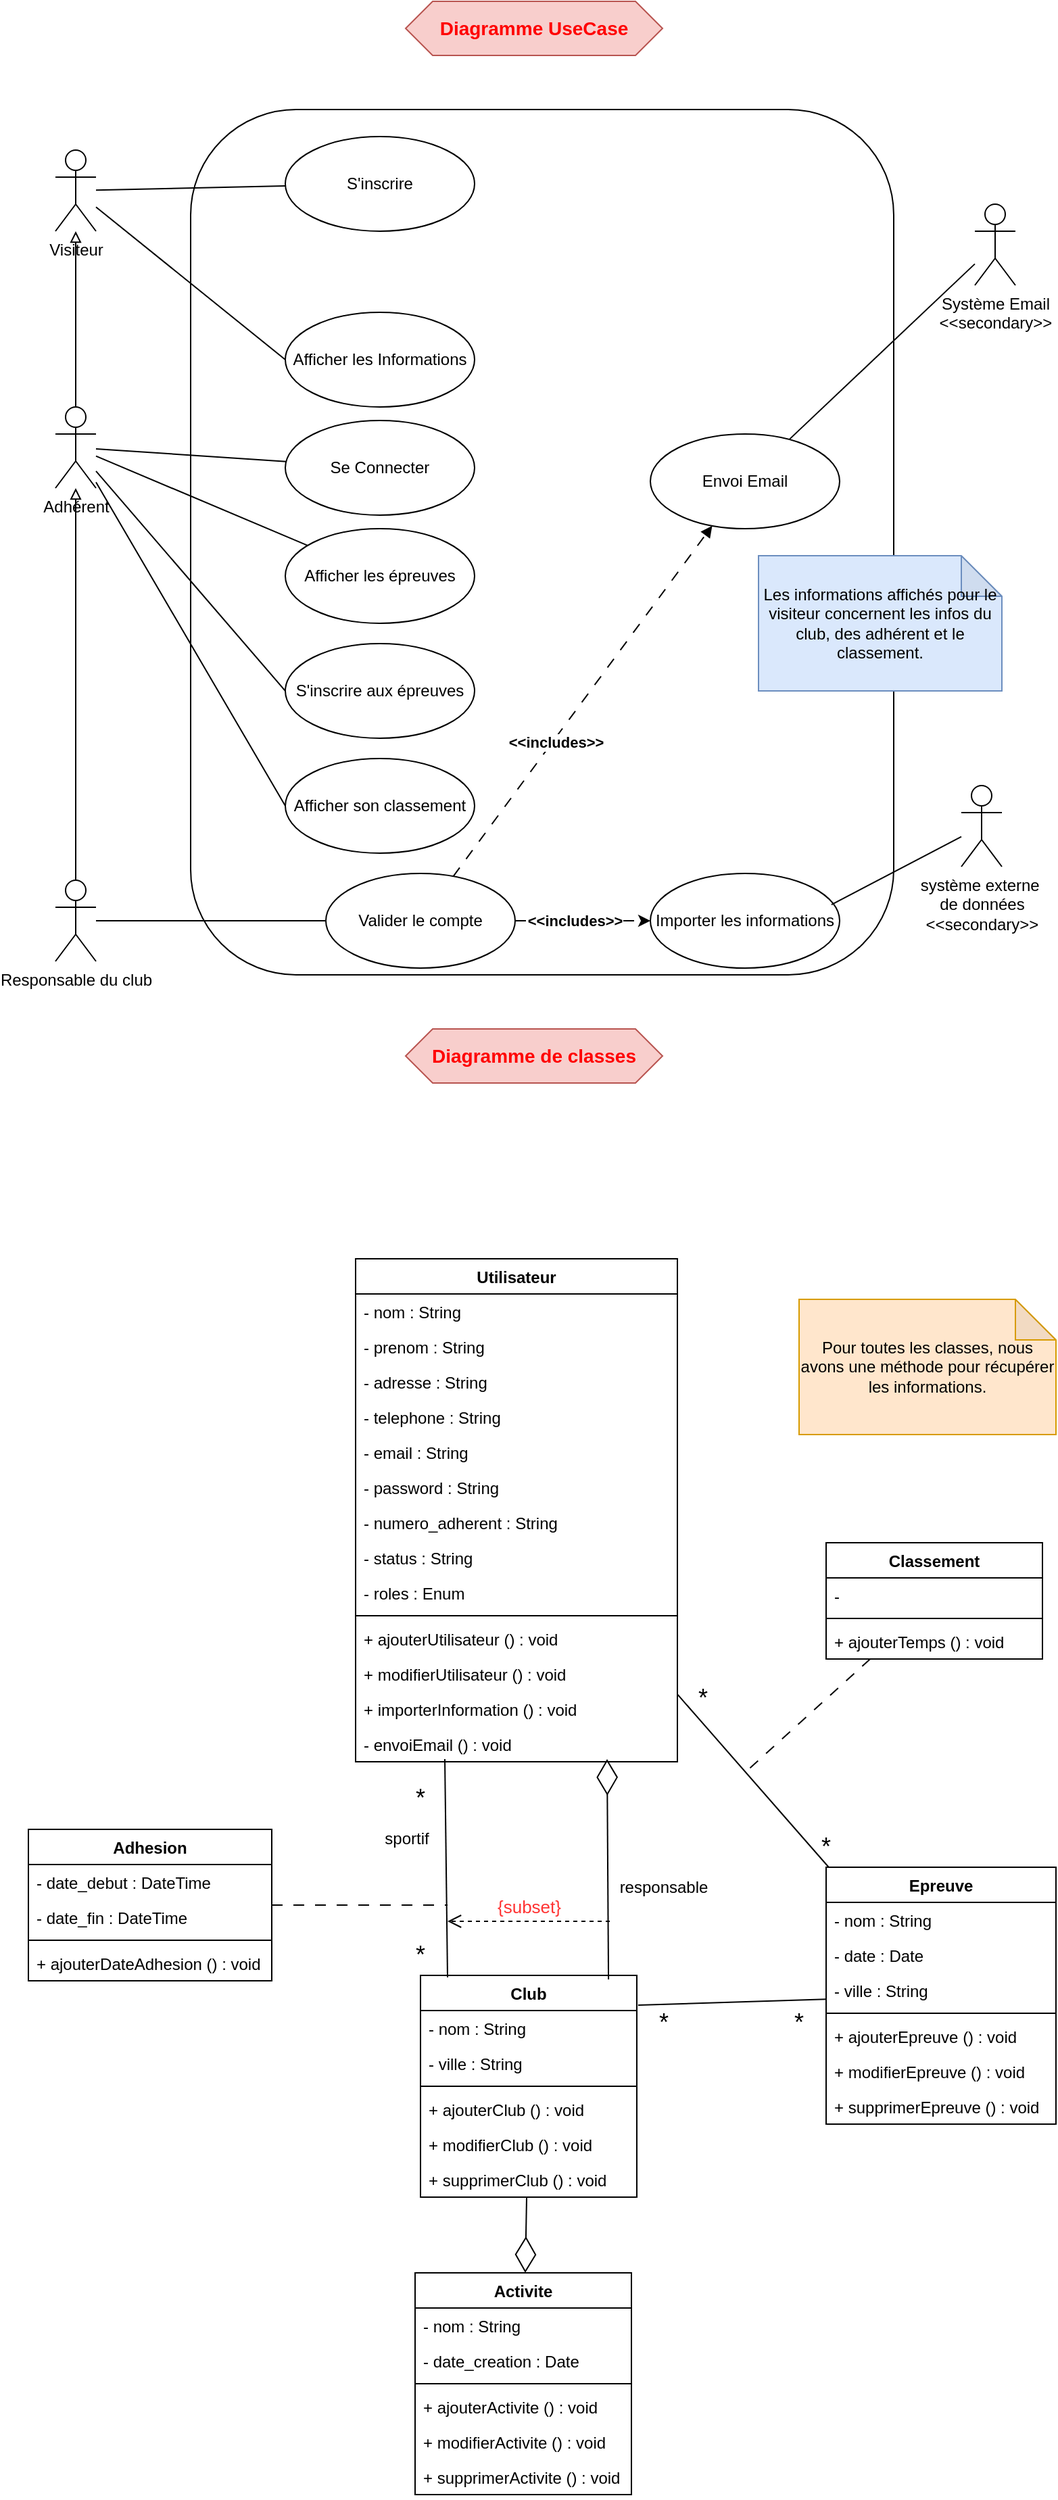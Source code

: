 <mxfile version="27.0.6">
  <diagram name="Page-1" id="lgjtmHra_G9_UdKhoM6j">
    <mxGraphModel dx="898" dy="750" grid="1" gridSize="10" guides="1" tooltips="1" connect="1" arrows="1" fold="1" page="1" pageScale="1" pageWidth="827" pageHeight="1169" math="0" shadow="0">
      <root>
        <mxCell id="0" />
        <mxCell id="1" parent="0" />
        <mxCell id="l16jiaLs2Fedwq6WprEs-1" value="&lt;font style=&quot;color: light-dark(rgb(255, 0, 0), rgb(237, 237, 237)); font-size: 14px;&quot;&gt;&lt;b style=&quot;&quot;&gt;Diagramme UseCase&lt;/b&gt;&lt;/font&gt;" style="shape=hexagon;perimeter=hexagonPerimeter2;whiteSpace=wrap;html=1;fixedSize=1;fillColor=#f8cecc;strokeColor=#b85450;" parent="1" vertex="1">
          <mxGeometry x="319" y="40" width="190" height="40" as="geometry" />
        </mxCell>
        <mxCell id="l16jiaLs2Fedwq6WprEs-2" value="" style="rounded=1;whiteSpace=wrap;html=1;" parent="1" vertex="1">
          <mxGeometry x="160" y="120" width="520" height="640" as="geometry" />
        </mxCell>
        <mxCell id="l16jiaLs2Fedwq6WprEs-3" value="&lt;font style=&quot;color: light-dark(rgb(255, 0, 0), rgb(237, 237, 237)); font-size: 14px;&quot;&gt;&lt;b style=&quot;&quot;&gt;Diagramme de classes&lt;/b&gt;&lt;/font&gt;" style="shape=hexagon;perimeter=hexagonPerimeter2;whiteSpace=wrap;html=1;fixedSize=1;fillColor=#f8cecc;strokeColor=#b85450;" parent="1" vertex="1">
          <mxGeometry x="319" y="800" width="190" height="40" as="geometry" />
        </mxCell>
        <mxCell id="l16jiaLs2Fedwq6WprEs-11" style="rounded=0;orthogonalLoop=1;jettySize=auto;html=1;endArrow=none;startFill=0;" parent="1" source="l16jiaLs2Fedwq6WprEs-4" target="l16jiaLs2Fedwq6WprEs-10" edge="1">
          <mxGeometry relative="1" as="geometry" />
        </mxCell>
        <mxCell id="GCaa3MGDiSqKgNDiBNko-12" style="rounded=0;orthogonalLoop=1;jettySize=auto;html=1;endArrow=none;startFill=0;entryX=0;entryY=0.5;entryDx=0;entryDy=0;" parent="1" source="l16jiaLs2Fedwq6WprEs-4" target="GCaa3MGDiSqKgNDiBNko-10" edge="1">
          <mxGeometry relative="1" as="geometry" />
        </mxCell>
        <mxCell id="l16jiaLs2Fedwq6WprEs-4" value="Visiteur" style="shape=umlActor;verticalLabelPosition=bottom;verticalAlign=top;html=1;outlineConnect=0;" parent="1" vertex="1">
          <mxGeometry x="60" y="150" width="30" height="60" as="geometry" />
        </mxCell>
        <mxCell id="l16jiaLs2Fedwq6WprEs-7" style="edgeStyle=orthogonalEdgeStyle;rounded=0;orthogonalLoop=1;jettySize=auto;html=1;endArrow=block;endFill=0;" parent="1" source="l16jiaLs2Fedwq6WprEs-5" target="l16jiaLs2Fedwq6WprEs-4" edge="1">
          <mxGeometry relative="1" as="geometry" />
        </mxCell>
        <mxCell id="GCaa3MGDiSqKgNDiBNko-4" style="rounded=0;orthogonalLoop=1;jettySize=auto;html=1;endArrow=none;startFill=0;" parent="1" source="l16jiaLs2Fedwq6WprEs-5" target="GCaa3MGDiSqKgNDiBNko-3" edge="1">
          <mxGeometry relative="1" as="geometry" />
        </mxCell>
        <mxCell id="GCaa3MGDiSqKgNDiBNko-7" style="rounded=0;orthogonalLoop=1;jettySize=auto;html=1;endArrow=none;startFill=0;" parent="1" source="l16jiaLs2Fedwq6WprEs-5" target="GCaa3MGDiSqKgNDiBNko-6" edge="1">
          <mxGeometry relative="1" as="geometry" />
        </mxCell>
        <mxCell id="GCaa3MGDiSqKgNDiBNko-8" style="rounded=0;orthogonalLoop=1;jettySize=auto;html=1;entryX=0;entryY=0.5;entryDx=0;entryDy=0;endArrow=none;startFill=0;" parent="1" source="l16jiaLs2Fedwq6WprEs-5" target="GCaa3MGDiSqKgNDiBNko-1" edge="1">
          <mxGeometry relative="1" as="geometry" />
        </mxCell>
        <mxCell id="GCaa3MGDiSqKgNDiBNko-9" style="rounded=0;orthogonalLoop=1;jettySize=auto;html=1;endArrow=none;startFill=0;entryX=0;entryY=0.5;entryDx=0;entryDy=0;" parent="1" source="l16jiaLs2Fedwq6WprEs-5" target="GCaa3MGDiSqKgNDiBNko-5" edge="1">
          <mxGeometry relative="1" as="geometry" />
        </mxCell>
        <mxCell id="l16jiaLs2Fedwq6WprEs-5" value="Adhérent" style="shape=umlActor;verticalLabelPosition=bottom;verticalAlign=top;html=1;outlineConnect=0;" parent="1" vertex="1">
          <mxGeometry x="60" y="340" width="30" height="60" as="geometry" />
        </mxCell>
        <mxCell id="l16jiaLs2Fedwq6WprEs-8" style="edgeStyle=orthogonalEdgeStyle;rounded=0;orthogonalLoop=1;jettySize=auto;html=1;endArrow=block;endFill=0;" parent="1" source="l16jiaLs2Fedwq6WprEs-6" target="l16jiaLs2Fedwq6WprEs-5" edge="1">
          <mxGeometry relative="1" as="geometry" />
        </mxCell>
        <mxCell id="l16jiaLs2Fedwq6WprEs-15" style="rounded=0;orthogonalLoop=1;jettySize=auto;html=1;endArrow=none;endFill=1;startFill=0;" parent="1" source="l16jiaLs2Fedwq6WprEs-6" target="l16jiaLs2Fedwq6WprEs-12" edge="1">
          <mxGeometry relative="1" as="geometry" />
        </mxCell>
        <mxCell id="l16jiaLs2Fedwq6WprEs-6" value="Responsable du club" style="shape=umlActor;verticalLabelPosition=bottom;verticalAlign=top;html=1;outlineConnect=0;" parent="1" vertex="1">
          <mxGeometry x="60" y="690" width="30" height="60" as="geometry" />
        </mxCell>
        <mxCell id="l16jiaLs2Fedwq6WprEs-19" style="rounded=0;orthogonalLoop=1;jettySize=auto;html=1;endArrow=none;startFill=0;" parent="1" source="l16jiaLs2Fedwq6WprEs-9" target="l16jiaLs2Fedwq6WprEs-16" edge="1">
          <mxGeometry relative="1" as="geometry" />
        </mxCell>
        <mxCell id="l16jiaLs2Fedwq6WprEs-9" value="Système Email&lt;div&gt;&amp;lt;&amp;lt;secondary&amp;gt;&amp;gt;&lt;/div&gt;" style="shape=umlActor;verticalLabelPosition=bottom;verticalAlign=top;html=1;outlineConnect=0;" parent="1" vertex="1">
          <mxGeometry x="740" y="190" width="30" height="60" as="geometry" />
        </mxCell>
        <mxCell id="l16jiaLs2Fedwq6WprEs-10" value="S&#39;inscrire" style="ellipse;whiteSpace=wrap;html=1;" parent="1" vertex="1">
          <mxGeometry x="230" y="140" width="140" height="70" as="geometry" />
        </mxCell>
        <mxCell id="l16jiaLs2Fedwq6WprEs-17" style="rounded=0;orthogonalLoop=1;jettySize=auto;html=1;endArrow=block;endFill=1;dashed=1;dashPattern=8 8;" parent="1" source="l16jiaLs2Fedwq6WprEs-12" target="l16jiaLs2Fedwq6WprEs-16" edge="1">
          <mxGeometry relative="1" as="geometry" />
        </mxCell>
        <mxCell id="l16jiaLs2Fedwq6WprEs-18" value="&lt;b&gt;&amp;lt;&amp;lt;includes&amp;gt;&amp;gt;&lt;/b&gt;" style="edgeLabel;html=1;align=center;verticalAlign=middle;resizable=0;points=[];" parent="l16jiaLs2Fedwq6WprEs-17" vertex="1" connectable="0">
          <mxGeometry x="-0.224" y="-2" relative="1" as="geometry">
            <mxPoint as="offset" />
          </mxGeometry>
        </mxCell>
        <mxCell id="GCaa3MGDiSqKgNDiBNko-16" style="edgeStyle=orthogonalEdgeStyle;rounded=0;orthogonalLoop=1;jettySize=auto;html=1;endArrow=classic;endFill=1;dashed=1;dashPattern=8 8;" parent="1" source="l16jiaLs2Fedwq6WprEs-12" target="GCaa3MGDiSqKgNDiBNko-15" edge="1">
          <mxGeometry relative="1" as="geometry" />
        </mxCell>
        <mxCell id="GCaa3MGDiSqKgNDiBNko-17" value="&lt;b&gt;&amp;lt;&amp;lt;includes&amp;gt;&amp;gt;&lt;/b&gt;" style="edgeLabel;html=1;align=center;verticalAlign=middle;resizable=0;points=[];" parent="GCaa3MGDiSqKgNDiBNko-16" vertex="1" connectable="0">
          <mxGeometry x="-0.12" relative="1" as="geometry">
            <mxPoint as="offset" />
          </mxGeometry>
        </mxCell>
        <mxCell id="l16jiaLs2Fedwq6WprEs-12" value="Valider le compte" style="ellipse;whiteSpace=wrap;html=1;" parent="1" vertex="1">
          <mxGeometry x="260" y="685" width="140" height="70" as="geometry" />
        </mxCell>
        <mxCell id="l16jiaLs2Fedwq6WprEs-16" value="Envoi Email" style="ellipse;whiteSpace=wrap;html=1;" parent="1" vertex="1">
          <mxGeometry x="500" y="360" width="140" height="70" as="geometry" />
        </mxCell>
        <mxCell id="GCaa3MGDiSqKgNDiBNko-1" value="Afficher son classement" style="ellipse;whiteSpace=wrap;html=1;" parent="1" vertex="1">
          <mxGeometry x="230" y="600" width="140" height="70" as="geometry" />
        </mxCell>
        <mxCell id="GCaa3MGDiSqKgNDiBNko-3" value="Se Connecter" style="ellipse;whiteSpace=wrap;html=1;" parent="1" vertex="1">
          <mxGeometry x="230" y="350" width="140" height="70" as="geometry" />
        </mxCell>
        <mxCell id="GCaa3MGDiSqKgNDiBNko-5" value="S&#39;inscrire aux épreuves" style="ellipse;whiteSpace=wrap;html=1;" parent="1" vertex="1">
          <mxGeometry x="230" y="515" width="140" height="70" as="geometry" />
        </mxCell>
        <mxCell id="GCaa3MGDiSqKgNDiBNko-6" value="Afficher les épreuves" style="ellipse;whiteSpace=wrap;html=1;" parent="1" vertex="1">
          <mxGeometry x="230" y="430" width="140" height="70" as="geometry" />
        </mxCell>
        <mxCell id="GCaa3MGDiSqKgNDiBNko-10" value="Afficher les Informations" style="ellipse;whiteSpace=wrap;html=1;" parent="1" vertex="1">
          <mxGeometry x="230" y="270" width="140" height="70" as="geometry" />
        </mxCell>
        <mxCell id="GCaa3MGDiSqKgNDiBNko-13" value="Les informations affichés pour le visiteur concernent les infos du club, des adhérent et le classement." style="shape=note;whiteSpace=wrap;html=1;backgroundOutline=1;darkOpacity=0.05;fillColor=#dae8fc;strokeColor=#6c8ebf;" parent="1" vertex="1">
          <mxGeometry x="580" y="450" width="180" height="100" as="geometry" />
        </mxCell>
        <mxCell id="GCaa3MGDiSqKgNDiBNko-15" value="Importer les informations" style="ellipse;whiteSpace=wrap;html=1;" parent="1" vertex="1">
          <mxGeometry x="500" y="685" width="140" height="70" as="geometry" />
        </mxCell>
        <mxCell id="ndPLPD90JA1rtv7AMpqJ-50" style="rounded=0;orthogonalLoop=1;jettySize=auto;html=1;endArrow=none;startFill=0;" edge="1" parent="1" source="ndPLPD90JA1rtv7AMpqJ-1" target="ndPLPD90JA1rtv7AMpqJ-38">
          <mxGeometry relative="1" as="geometry" />
        </mxCell>
        <mxCell id="ndPLPD90JA1rtv7AMpqJ-1" value="Utilisateur" style="swimlane;fontStyle=1;align=center;verticalAlign=top;childLayout=stackLayout;horizontal=1;startSize=26;horizontalStack=0;resizeParent=1;resizeParentMax=0;resizeLast=0;collapsible=1;marginBottom=0;whiteSpace=wrap;html=1;" vertex="1" parent="1">
          <mxGeometry x="282" y="970" width="238" height="372" as="geometry" />
        </mxCell>
        <mxCell id="ndPLPD90JA1rtv7AMpqJ-2" value="- nom : String" style="text;strokeColor=none;fillColor=none;align=left;verticalAlign=top;spacingLeft=4;spacingRight=4;overflow=hidden;rotatable=0;points=[[0,0.5],[1,0.5]];portConstraint=eastwest;whiteSpace=wrap;html=1;" vertex="1" parent="ndPLPD90JA1rtv7AMpqJ-1">
          <mxGeometry y="26" width="238" height="26" as="geometry" />
        </mxCell>
        <mxCell id="ndPLPD90JA1rtv7AMpqJ-8" value="- prenom : String" style="text;strokeColor=none;fillColor=none;align=left;verticalAlign=top;spacingLeft=4;spacingRight=4;overflow=hidden;rotatable=0;points=[[0,0.5],[1,0.5]];portConstraint=eastwest;whiteSpace=wrap;html=1;" vertex="1" parent="ndPLPD90JA1rtv7AMpqJ-1">
          <mxGeometry y="52" width="238" height="26" as="geometry" />
        </mxCell>
        <mxCell id="ndPLPD90JA1rtv7AMpqJ-11" value="- adresse : String" style="text;strokeColor=none;fillColor=none;align=left;verticalAlign=top;spacingLeft=4;spacingRight=4;overflow=hidden;rotatable=0;points=[[0,0.5],[1,0.5]];portConstraint=eastwest;whiteSpace=wrap;html=1;" vertex="1" parent="ndPLPD90JA1rtv7AMpqJ-1">
          <mxGeometry y="78" width="238" height="26" as="geometry" />
        </mxCell>
        <mxCell id="ndPLPD90JA1rtv7AMpqJ-12" value="- telephone : String" style="text;strokeColor=none;fillColor=none;align=left;verticalAlign=top;spacingLeft=4;spacingRight=4;overflow=hidden;rotatable=0;points=[[0,0.5],[1,0.5]];portConstraint=eastwest;whiteSpace=wrap;html=1;" vertex="1" parent="ndPLPD90JA1rtv7AMpqJ-1">
          <mxGeometry y="104" width="238" height="26" as="geometry" />
        </mxCell>
        <mxCell id="ndPLPD90JA1rtv7AMpqJ-7" value="- email : String" style="text;strokeColor=none;fillColor=none;align=left;verticalAlign=top;spacingLeft=4;spacingRight=4;overflow=hidden;rotatable=0;points=[[0,0.5],[1,0.5]];portConstraint=eastwest;whiteSpace=wrap;html=1;" vertex="1" parent="ndPLPD90JA1rtv7AMpqJ-1">
          <mxGeometry y="130" width="238" height="26" as="geometry" />
        </mxCell>
        <mxCell id="ndPLPD90JA1rtv7AMpqJ-6" value="- password : String" style="text;strokeColor=none;fillColor=none;align=left;verticalAlign=top;spacingLeft=4;spacingRight=4;overflow=hidden;rotatable=0;points=[[0,0.5],[1,0.5]];portConstraint=eastwest;whiteSpace=wrap;html=1;" vertex="1" parent="ndPLPD90JA1rtv7AMpqJ-1">
          <mxGeometry y="156" width="238" height="26" as="geometry" />
        </mxCell>
        <mxCell id="ndPLPD90JA1rtv7AMpqJ-5" value="- numero_adherent : String" style="text;strokeColor=none;fillColor=none;align=left;verticalAlign=top;spacingLeft=4;spacingRight=4;overflow=hidden;rotatable=0;points=[[0,0.5],[1,0.5]];portConstraint=eastwest;whiteSpace=wrap;html=1;" vertex="1" parent="ndPLPD90JA1rtv7AMpqJ-1">
          <mxGeometry y="182" width="238" height="26" as="geometry" />
        </mxCell>
        <mxCell id="ndPLPD90JA1rtv7AMpqJ-9" value="- status : String" style="text;strokeColor=none;fillColor=none;align=left;verticalAlign=top;spacingLeft=4;spacingRight=4;overflow=hidden;rotatable=0;points=[[0,0.5],[1,0.5]];portConstraint=eastwest;whiteSpace=wrap;html=1;" vertex="1" parent="ndPLPD90JA1rtv7AMpqJ-1">
          <mxGeometry y="208" width="238" height="26" as="geometry" />
        </mxCell>
        <mxCell id="ndPLPD90JA1rtv7AMpqJ-10" value="- roles : Enum" style="text;strokeColor=none;fillColor=none;align=left;verticalAlign=top;spacingLeft=4;spacingRight=4;overflow=hidden;rotatable=0;points=[[0,0.5],[1,0.5]];portConstraint=eastwest;whiteSpace=wrap;html=1;" vertex="1" parent="ndPLPD90JA1rtv7AMpqJ-1">
          <mxGeometry y="234" width="238" height="26" as="geometry" />
        </mxCell>
        <mxCell id="ndPLPD90JA1rtv7AMpqJ-3" value="" style="line;strokeWidth=1;fillColor=none;align=left;verticalAlign=middle;spacingTop=-1;spacingLeft=3;spacingRight=3;rotatable=0;labelPosition=right;points=[];portConstraint=eastwest;strokeColor=inherit;" vertex="1" parent="ndPLPD90JA1rtv7AMpqJ-1">
          <mxGeometry y="260" width="238" height="8" as="geometry" />
        </mxCell>
        <mxCell id="ndPLPD90JA1rtv7AMpqJ-59" value="+ ajouterUtilisateur () : void" style="text;strokeColor=none;fillColor=none;align=left;verticalAlign=top;spacingLeft=4;spacingRight=4;overflow=hidden;rotatable=0;points=[[0,0.5],[1,0.5]];portConstraint=eastwest;whiteSpace=wrap;html=1;" vertex="1" parent="ndPLPD90JA1rtv7AMpqJ-1">
          <mxGeometry y="268" width="238" height="26" as="geometry" />
        </mxCell>
        <mxCell id="ndPLPD90JA1rtv7AMpqJ-60" value="+ modifierUtilisateur () : void" style="text;strokeColor=none;fillColor=none;align=left;verticalAlign=top;spacingLeft=4;spacingRight=4;overflow=hidden;rotatable=0;points=[[0,0.5],[1,0.5]];portConstraint=eastwest;whiteSpace=wrap;html=1;" vertex="1" parent="ndPLPD90JA1rtv7AMpqJ-1">
          <mxGeometry y="294" width="238" height="26" as="geometry" />
        </mxCell>
        <mxCell id="ndPLPD90JA1rtv7AMpqJ-4" value="+ importerInformation () : void" style="text;strokeColor=none;fillColor=none;align=left;verticalAlign=top;spacingLeft=4;spacingRight=4;overflow=hidden;rotatable=0;points=[[0,0.5],[1,0.5]];portConstraint=eastwest;whiteSpace=wrap;html=1;" vertex="1" parent="ndPLPD90JA1rtv7AMpqJ-1">
          <mxGeometry y="320" width="238" height="26" as="geometry" />
        </mxCell>
        <mxCell id="ndPLPD90JA1rtv7AMpqJ-65" value="- envoiEmail () : void" style="text;strokeColor=none;fillColor=none;align=left;verticalAlign=top;spacingLeft=4;spacingRight=4;overflow=hidden;rotatable=0;points=[[0,0.5],[1,0.5]];portConstraint=eastwest;whiteSpace=wrap;html=1;" vertex="1" parent="ndPLPD90JA1rtv7AMpqJ-1">
          <mxGeometry y="346" width="238" height="26" as="geometry" />
        </mxCell>
        <mxCell id="ndPLPD90JA1rtv7AMpqJ-13" value="Club" style="swimlane;fontStyle=1;align=center;verticalAlign=top;childLayout=stackLayout;horizontal=1;startSize=26;horizontalStack=0;resizeParent=1;resizeParentMax=0;resizeLast=0;collapsible=1;marginBottom=0;whiteSpace=wrap;html=1;" vertex="1" parent="1">
          <mxGeometry x="330" y="1500" width="160" height="164" as="geometry" />
        </mxCell>
        <mxCell id="ndPLPD90JA1rtv7AMpqJ-14" value="- nom : String" style="text;strokeColor=none;fillColor=none;align=left;verticalAlign=top;spacingLeft=4;spacingRight=4;overflow=hidden;rotatable=0;points=[[0,0.5],[1,0.5]];portConstraint=eastwest;whiteSpace=wrap;html=1;" vertex="1" parent="ndPLPD90JA1rtv7AMpqJ-13">
          <mxGeometry y="26" width="160" height="26" as="geometry" />
        </mxCell>
        <mxCell id="ndPLPD90JA1rtv7AMpqJ-17" value="- ville : String" style="text;strokeColor=none;fillColor=none;align=left;verticalAlign=top;spacingLeft=4;spacingRight=4;overflow=hidden;rotatable=0;points=[[0,0.5],[1,0.5]];portConstraint=eastwest;whiteSpace=wrap;html=1;" vertex="1" parent="ndPLPD90JA1rtv7AMpqJ-13">
          <mxGeometry y="52" width="160" height="26" as="geometry" />
        </mxCell>
        <mxCell id="ndPLPD90JA1rtv7AMpqJ-15" value="" style="line;strokeWidth=1;fillColor=none;align=left;verticalAlign=middle;spacingTop=-1;spacingLeft=3;spacingRight=3;rotatable=0;labelPosition=right;points=[];portConstraint=eastwest;strokeColor=inherit;" vertex="1" parent="ndPLPD90JA1rtv7AMpqJ-13">
          <mxGeometry y="78" width="160" height="8" as="geometry" />
        </mxCell>
        <mxCell id="ndPLPD90JA1rtv7AMpqJ-16" value="+ ajouterClub () : void" style="text;strokeColor=none;fillColor=none;align=left;verticalAlign=top;spacingLeft=4;spacingRight=4;overflow=hidden;rotatable=0;points=[[0,0.5],[1,0.5]];portConstraint=eastwest;whiteSpace=wrap;html=1;" vertex="1" parent="ndPLPD90JA1rtv7AMpqJ-13">
          <mxGeometry y="86" width="160" height="26" as="geometry" />
        </mxCell>
        <mxCell id="ndPLPD90JA1rtv7AMpqJ-62" value="+ modifierClub () : void" style="text;strokeColor=none;fillColor=none;align=left;verticalAlign=top;spacingLeft=4;spacingRight=4;overflow=hidden;rotatable=0;points=[[0,0.5],[1,0.5]];portConstraint=eastwest;whiteSpace=wrap;html=1;" vertex="1" parent="ndPLPD90JA1rtv7AMpqJ-13">
          <mxGeometry y="112" width="160" height="26" as="geometry" />
        </mxCell>
        <mxCell id="ndPLPD90JA1rtv7AMpqJ-61" value="+ supprimerClub () : void" style="text;strokeColor=none;fillColor=none;align=left;verticalAlign=top;spacingLeft=4;spacingRight=4;overflow=hidden;rotatable=0;points=[[0,0.5],[1,0.5]];portConstraint=eastwest;whiteSpace=wrap;html=1;" vertex="1" parent="ndPLPD90JA1rtv7AMpqJ-13">
          <mxGeometry y="138" width="160" height="26" as="geometry" />
        </mxCell>
        <mxCell id="ndPLPD90JA1rtv7AMpqJ-18" value="Activite" style="swimlane;fontStyle=1;align=center;verticalAlign=top;childLayout=stackLayout;horizontal=1;startSize=26;horizontalStack=0;resizeParent=1;resizeParentMax=0;resizeLast=0;collapsible=1;marginBottom=0;whiteSpace=wrap;html=1;" vertex="1" parent="1">
          <mxGeometry x="326" y="1720" width="160" height="164" as="geometry" />
        </mxCell>
        <mxCell id="ndPLPD90JA1rtv7AMpqJ-19" value="- nom : String" style="text;strokeColor=none;fillColor=none;align=left;verticalAlign=top;spacingLeft=4;spacingRight=4;overflow=hidden;rotatable=0;points=[[0,0.5],[1,0.5]];portConstraint=eastwest;whiteSpace=wrap;html=1;" vertex="1" parent="ndPLPD90JA1rtv7AMpqJ-18">
          <mxGeometry y="26" width="160" height="26" as="geometry" />
        </mxCell>
        <mxCell id="ndPLPD90JA1rtv7AMpqJ-22" value="- date_creation : Date" style="text;strokeColor=none;fillColor=none;align=left;verticalAlign=top;spacingLeft=4;spacingRight=4;overflow=hidden;rotatable=0;points=[[0,0.5],[1,0.5]];portConstraint=eastwest;whiteSpace=wrap;html=1;" vertex="1" parent="ndPLPD90JA1rtv7AMpqJ-18">
          <mxGeometry y="52" width="160" height="26" as="geometry" />
        </mxCell>
        <mxCell id="ndPLPD90JA1rtv7AMpqJ-20" value="" style="line;strokeWidth=1;fillColor=none;align=left;verticalAlign=middle;spacingTop=-1;spacingLeft=3;spacingRight=3;rotatable=0;labelPosition=right;points=[];portConstraint=eastwest;strokeColor=inherit;" vertex="1" parent="ndPLPD90JA1rtv7AMpqJ-18">
          <mxGeometry y="78" width="160" height="8" as="geometry" />
        </mxCell>
        <mxCell id="ndPLPD90JA1rtv7AMpqJ-21" value="+ ajouterActivite () : void" style="text;strokeColor=none;fillColor=none;align=left;verticalAlign=top;spacingLeft=4;spacingRight=4;overflow=hidden;rotatable=0;points=[[0,0.5],[1,0.5]];portConstraint=eastwest;whiteSpace=wrap;html=1;" vertex="1" parent="ndPLPD90JA1rtv7AMpqJ-18">
          <mxGeometry y="86" width="160" height="26" as="geometry" />
        </mxCell>
        <mxCell id="ndPLPD90JA1rtv7AMpqJ-63" value="+ modifierActivite () : void" style="text;strokeColor=none;fillColor=none;align=left;verticalAlign=top;spacingLeft=4;spacingRight=4;overflow=hidden;rotatable=0;points=[[0,0.5],[1,0.5]];portConstraint=eastwest;whiteSpace=wrap;html=1;" vertex="1" parent="ndPLPD90JA1rtv7AMpqJ-18">
          <mxGeometry y="112" width="160" height="26" as="geometry" />
        </mxCell>
        <mxCell id="ndPLPD90JA1rtv7AMpqJ-64" value="+ supprimerActivite () : void" style="text;strokeColor=none;fillColor=none;align=left;verticalAlign=top;spacingLeft=4;spacingRight=4;overflow=hidden;rotatable=0;points=[[0,0.5],[1,0.5]];portConstraint=eastwest;whiteSpace=wrap;html=1;" vertex="1" parent="ndPLPD90JA1rtv7AMpqJ-18">
          <mxGeometry y="138" width="160" height="26" as="geometry" />
        </mxCell>
        <mxCell id="ndPLPD90JA1rtv7AMpqJ-23" value="" style="endArrow=diamondThin;endFill=0;endSize=24;html=1;rounded=0;" edge="1" parent="1" source="ndPLPD90JA1rtv7AMpqJ-13" target="ndPLPD90JA1rtv7AMpqJ-18">
          <mxGeometry width="160" relative="1" as="geometry">
            <mxPoint x="320" y="1430" as="sourcePoint" />
            <mxPoint x="480" y="1430" as="targetPoint" />
          </mxGeometry>
        </mxCell>
        <mxCell id="ndPLPD90JA1rtv7AMpqJ-25" style="rounded=0;orthogonalLoop=1;jettySize=auto;html=1;entryX=0.125;entryY=0.009;entryDx=0;entryDy=0;entryPerimeter=0;endArrow=none;startFill=0;" edge="1" parent="1" target="ndPLPD90JA1rtv7AMpqJ-13">
          <mxGeometry relative="1" as="geometry">
            <mxPoint x="348" y="1340" as="sourcePoint" />
          </mxGeometry>
        </mxCell>
        <mxCell id="ndPLPD90JA1rtv7AMpqJ-26" value="responsable" style="text;html=1;align=center;verticalAlign=middle;whiteSpace=wrap;rounded=0;" vertex="1" parent="1">
          <mxGeometry x="480" y="1420" width="60" height="30" as="geometry" />
        </mxCell>
        <mxCell id="ndPLPD90JA1rtv7AMpqJ-27" value="" style="endArrow=diamondThin;endFill=0;endSize=24;html=1;rounded=0;exitX=0.869;exitY=0.018;exitDx=0;exitDy=0;exitPerimeter=0;" edge="1" parent="1" source="ndPLPD90JA1rtv7AMpqJ-13">
          <mxGeometry width="160" relative="1" as="geometry">
            <mxPoint x="580" y="1380" as="sourcePoint" />
            <mxPoint x="468" y="1340" as="targetPoint" />
          </mxGeometry>
        </mxCell>
        <mxCell id="ndPLPD90JA1rtv7AMpqJ-28" value="sportif" style="text;html=1;align=center;verticalAlign=middle;whiteSpace=wrap;rounded=0;" vertex="1" parent="1">
          <mxGeometry x="290" y="1384" width="60" height="30" as="geometry" />
        </mxCell>
        <mxCell id="ndPLPD90JA1rtv7AMpqJ-29" value="&lt;font style=&quot;font-size: 18px;&quot;&gt;*&lt;/font&gt;" style="text;html=1;align=center;verticalAlign=middle;whiteSpace=wrap;rounded=0;" vertex="1" parent="1">
          <mxGeometry x="300" y="1470" width="60" height="30" as="geometry" />
        </mxCell>
        <mxCell id="ndPLPD90JA1rtv7AMpqJ-30" value="&lt;font style=&quot;font-size: 18px;&quot;&gt;*&lt;/font&gt;" style="text;html=1;align=center;verticalAlign=middle;whiteSpace=wrap;rounded=0;" vertex="1" parent="1">
          <mxGeometry x="300" y="1354" width="60" height="30" as="geometry" />
        </mxCell>
        <mxCell id="ndPLPD90JA1rtv7AMpqJ-32" value="&lt;font style=&quot;font-size: 13px; color: rgb(255, 51, 51);&quot;&gt;{subset}&lt;/font&gt;" style="html=1;verticalAlign=bottom;endArrow=open;dashed=1;endSize=8;curved=0;rounded=0;" edge="1" parent="1">
          <mxGeometry relative="1" as="geometry">
            <mxPoint x="470" y="1460" as="sourcePoint" />
            <mxPoint x="350" y="1460" as="targetPoint" />
          </mxGeometry>
        </mxCell>
        <mxCell id="ndPLPD90JA1rtv7AMpqJ-46" style="rounded=0;orthogonalLoop=1;jettySize=auto;html=1;endArrow=none;startFill=0;dashed=1;dashPattern=8 8;" edge="1" parent="1" source="ndPLPD90JA1rtv7AMpqJ-33">
          <mxGeometry relative="1" as="geometry">
            <mxPoint x="350" y="1448" as="targetPoint" />
          </mxGeometry>
        </mxCell>
        <mxCell id="ndPLPD90JA1rtv7AMpqJ-33" value="Adhesion" style="swimlane;fontStyle=1;align=center;verticalAlign=top;childLayout=stackLayout;horizontal=1;startSize=26;horizontalStack=0;resizeParent=1;resizeParentMax=0;resizeLast=0;collapsible=1;marginBottom=0;whiteSpace=wrap;html=1;" vertex="1" parent="1">
          <mxGeometry x="40" y="1392" width="180" height="112" as="geometry" />
        </mxCell>
        <mxCell id="ndPLPD90JA1rtv7AMpqJ-34" value="- date_debut : DateTime" style="text;strokeColor=none;fillColor=none;align=left;verticalAlign=top;spacingLeft=4;spacingRight=4;overflow=hidden;rotatable=0;points=[[0,0.5],[1,0.5]];portConstraint=eastwest;whiteSpace=wrap;html=1;" vertex="1" parent="ndPLPD90JA1rtv7AMpqJ-33">
          <mxGeometry y="26" width="180" height="26" as="geometry" />
        </mxCell>
        <mxCell id="ndPLPD90JA1rtv7AMpqJ-37" value="- date_fin : DateTime" style="text;strokeColor=none;fillColor=none;align=left;verticalAlign=top;spacingLeft=4;spacingRight=4;overflow=hidden;rotatable=0;points=[[0,0.5],[1,0.5]];portConstraint=eastwest;whiteSpace=wrap;html=1;" vertex="1" parent="ndPLPD90JA1rtv7AMpqJ-33">
          <mxGeometry y="52" width="180" height="26" as="geometry" />
        </mxCell>
        <mxCell id="ndPLPD90JA1rtv7AMpqJ-35" value="" style="line;strokeWidth=1;fillColor=none;align=left;verticalAlign=middle;spacingTop=-1;spacingLeft=3;spacingRight=3;rotatable=0;labelPosition=right;points=[];portConstraint=eastwest;strokeColor=inherit;" vertex="1" parent="ndPLPD90JA1rtv7AMpqJ-33">
          <mxGeometry y="78" width="180" height="8" as="geometry" />
        </mxCell>
        <mxCell id="ndPLPD90JA1rtv7AMpqJ-36" value="+ ajouterDateAdhesion () : void" style="text;strokeColor=none;fillColor=none;align=left;verticalAlign=top;spacingLeft=4;spacingRight=4;overflow=hidden;rotatable=0;points=[[0,0.5],[1,0.5]];portConstraint=eastwest;whiteSpace=wrap;html=1;" vertex="1" parent="ndPLPD90JA1rtv7AMpqJ-33">
          <mxGeometry y="86" width="180" height="26" as="geometry" />
        </mxCell>
        <mxCell id="ndPLPD90JA1rtv7AMpqJ-47" style="rounded=0;orthogonalLoop=1;jettySize=auto;html=1;endArrow=none;startFill=0;entryX=1.006;entryY=0.134;entryDx=0;entryDy=0;entryPerimeter=0;" edge="1" parent="1" source="ndPLPD90JA1rtv7AMpqJ-38" target="ndPLPD90JA1rtv7AMpqJ-13">
          <mxGeometry relative="1" as="geometry" />
        </mxCell>
        <mxCell id="ndPLPD90JA1rtv7AMpqJ-38" value="Epreuve" style="swimlane;fontStyle=1;align=center;verticalAlign=top;childLayout=stackLayout;horizontal=1;startSize=26;horizontalStack=0;resizeParent=1;resizeParentMax=0;resizeLast=0;collapsible=1;marginBottom=0;whiteSpace=wrap;html=1;" vertex="1" parent="1">
          <mxGeometry x="630" y="1420" width="170" height="190" as="geometry" />
        </mxCell>
        <mxCell id="ndPLPD90JA1rtv7AMpqJ-39" value="- nom : String" style="text;strokeColor=none;fillColor=none;align=left;verticalAlign=top;spacingLeft=4;spacingRight=4;overflow=hidden;rotatable=0;points=[[0,0.5],[1,0.5]];portConstraint=eastwest;whiteSpace=wrap;html=1;" vertex="1" parent="ndPLPD90JA1rtv7AMpqJ-38">
          <mxGeometry y="26" width="170" height="26" as="geometry" />
        </mxCell>
        <mxCell id="ndPLPD90JA1rtv7AMpqJ-42" value="- date : Date" style="text;strokeColor=none;fillColor=none;align=left;verticalAlign=top;spacingLeft=4;spacingRight=4;overflow=hidden;rotatable=0;points=[[0,0.5],[1,0.5]];portConstraint=eastwest;whiteSpace=wrap;html=1;" vertex="1" parent="ndPLPD90JA1rtv7AMpqJ-38">
          <mxGeometry y="52" width="170" height="26" as="geometry" />
        </mxCell>
        <mxCell id="ndPLPD90JA1rtv7AMpqJ-43" value="- ville : String" style="text;strokeColor=none;fillColor=none;align=left;verticalAlign=top;spacingLeft=4;spacingRight=4;overflow=hidden;rotatable=0;points=[[0,0.5],[1,0.5]];portConstraint=eastwest;whiteSpace=wrap;html=1;" vertex="1" parent="ndPLPD90JA1rtv7AMpqJ-38">
          <mxGeometry y="78" width="170" height="26" as="geometry" />
        </mxCell>
        <mxCell id="ndPLPD90JA1rtv7AMpqJ-40" value="" style="line;strokeWidth=1;fillColor=none;align=left;verticalAlign=middle;spacingTop=-1;spacingLeft=3;spacingRight=3;rotatable=0;labelPosition=right;points=[];portConstraint=eastwest;strokeColor=inherit;" vertex="1" parent="ndPLPD90JA1rtv7AMpqJ-38">
          <mxGeometry y="104" width="170" height="8" as="geometry" />
        </mxCell>
        <mxCell id="ndPLPD90JA1rtv7AMpqJ-41" value="+ ajouterEpreuve () : void" style="text;strokeColor=none;fillColor=none;align=left;verticalAlign=top;spacingLeft=4;spacingRight=4;overflow=hidden;rotatable=0;points=[[0,0.5],[1,0.5]];portConstraint=eastwest;whiteSpace=wrap;html=1;" vertex="1" parent="ndPLPD90JA1rtv7AMpqJ-38">
          <mxGeometry y="112" width="170" height="26" as="geometry" />
        </mxCell>
        <mxCell id="ndPLPD90JA1rtv7AMpqJ-44" value="+ modifierEpreuve () : void" style="text;strokeColor=none;fillColor=none;align=left;verticalAlign=top;spacingLeft=4;spacingRight=4;overflow=hidden;rotatable=0;points=[[0,0.5],[1,0.5]];portConstraint=eastwest;whiteSpace=wrap;html=1;" vertex="1" parent="ndPLPD90JA1rtv7AMpqJ-38">
          <mxGeometry y="138" width="170" height="26" as="geometry" />
        </mxCell>
        <mxCell id="ndPLPD90JA1rtv7AMpqJ-45" value="+ supprimerEpreuve () : void" style="text;strokeColor=none;fillColor=none;align=left;verticalAlign=top;spacingLeft=4;spacingRight=4;overflow=hidden;rotatable=0;points=[[0,0.5],[1,0.5]];portConstraint=eastwest;whiteSpace=wrap;html=1;" vertex="1" parent="ndPLPD90JA1rtv7AMpqJ-38">
          <mxGeometry y="164" width="170" height="26" as="geometry" />
        </mxCell>
        <mxCell id="ndPLPD90JA1rtv7AMpqJ-48" value="&lt;font style=&quot;font-size: 18px;&quot;&gt;*&lt;/font&gt;" style="text;html=1;align=center;verticalAlign=middle;whiteSpace=wrap;rounded=0;" vertex="1" parent="1">
          <mxGeometry x="480" y="1520" width="60" height="30" as="geometry" />
        </mxCell>
        <mxCell id="ndPLPD90JA1rtv7AMpqJ-49" value="&lt;font style=&quot;font-size: 18px;&quot;&gt;*&lt;/font&gt;" style="text;html=1;align=center;verticalAlign=middle;whiteSpace=wrap;rounded=0;" vertex="1" parent="1">
          <mxGeometry x="580" y="1520" width="60" height="30" as="geometry" />
        </mxCell>
        <mxCell id="ndPLPD90JA1rtv7AMpqJ-52" value="&lt;font style=&quot;font-size: 18px;&quot;&gt;*&lt;/font&gt;" style="text;html=1;align=center;verticalAlign=middle;whiteSpace=wrap;rounded=0;" vertex="1" parent="1">
          <mxGeometry x="600" y="1390" width="60" height="30" as="geometry" />
        </mxCell>
        <mxCell id="ndPLPD90JA1rtv7AMpqJ-57" style="rounded=0;orthogonalLoop=1;jettySize=auto;html=1;endArrow=none;startFill=0;dashed=1;dashPattern=8 8;" edge="1" parent="1" source="ndPLPD90JA1rtv7AMpqJ-53">
          <mxGeometry relative="1" as="geometry">
            <mxPoint x="570" y="1350" as="targetPoint" />
          </mxGeometry>
        </mxCell>
        <mxCell id="ndPLPD90JA1rtv7AMpqJ-53" value="Classement" style="swimlane;fontStyle=1;align=center;verticalAlign=top;childLayout=stackLayout;horizontal=1;startSize=26;horizontalStack=0;resizeParent=1;resizeParentMax=0;resizeLast=0;collapsible=1;marginBottom=0;whiteSpace=wrap;html=1;" vertex="1" parent="1">
          <mxGeometry x="630" y="1180" width="160" height="86" as="geometry" />
        </mxCell>
        <mxCell id="ndPLPD90JA1rtv7AMpqJ-54" value="-&amp;nbsp;" style="text;strokeColor=none;fillColor=none;align=left;verticalAlign=top;spacingLeft=4;spacingRight=4;overflow=hidden;rotatable=0;points=[[0,0.5],[1,0.5]];portConstraint=eastwest;whiteSpace=wrap;html=1;" vertex="1" parent="ndPLPD90JA1rtv7AMpqJ-53">
          <mxGeometry y="26" width="160" height="26" as="geometry" />
        </mxCell>
        <mxCell id="ndPLPD90JA1rtv7AMpqJ-55" value="" style="line;strokeWidth=1;fillColor=none;align=left;verticalAlign=middle;spacingTop=-1;spacingLeft=3;spacingRight=3;rotatable=0;labelPosition=right;points=[];portConstraint=eastwest;strokeColor=inherit;" vertex="1" parent="ndPLPD90JA1rtv7AMpqJ-53">
          <mxGeometry y="52" width="160" height="8" as="geometry" />
        </mxCell>
        <mxCell id="ndPLPD90JA1rtv7AMpqJ-56" value="+ ajouterTemps () : void" style="text;strokeColor=none;fillColor=none;align=left;verticalAlign=top;spacingLeft=4;spacingRight=4;overflow=hidden;rotatable=0;points=[[0,0.5],[1,0.5]];portConstraint=eastwest;whiteSpace=wrap;html=1;" vertex="1" parent="ndPLPD90JA1rtv7AMpqJ-53">
          <mxGeometry y="60" width="160" height="26" as="geometry" />
        </mxCell>
        <mxCell id="ndPLPD90JA1rtv7AMpqJ-66" value="&lt;font style=&quot;font-size: 18px;&quot;&gt;*&lt;/font&gt;" style="text;html=1;align=center;verticalAlign=middle;whiteSpace=wrap;rounded=0;" vertex="1" parent="1">
          <mxGeometry x="509" y="1280" width="60" height="30" as="geometry" />
        </mxCell>
        <mxCell id="ndPLPD90JA1rtv7AMpqJ-67" value="système externe&amp;nbsp;&lt;div&gt;de données&lt;div&gt;&amp;lt;&amp;lt;secondary&amp;gt;&amp;gt;&lt;/div&gt;&lt;/div&gt;" style="shape=umlActor;verticalLabelPosition=bottom;verticalAlign=top;html=1;" vertex="1" parent="1">
          <mxGeometry x="730" y="620" width="30" height="60" as="geometry" />
        </mxCell>
        <mxCell id="ndPLPD90JA1rtv7AMpqJ-68" style="rounded=0;orthogonalLoop=1;jettySize=auto;html=1;entryX=0.957;entryY=0.329;entryDx=0;entryDy=0;entryPerimeter=0;endArrow=none;startFill=0;" edge="1" parent="1" source="ndPLPD90JA1rtv7AMpqJ-67" target="GCaa3MGDiSqKgNDiBNko-15">
          <mxGeometry relative="1" as="geometry" />
        </mxCell>
        <mxCell id="ndPLPD90JA1rtv7AMpqJ-69" value="Pour toutes les classes, nous avons une méthode pour récupérer les informations." style="shape=note;whiteSpace=wrap;html=1;backgroundOutline=1;darkOpacity=0.05;fillColor=#ffe6cc;strokeColor=#d79b00;" vertex="1" parent="1">
          <mxGeometry x="610" y="1000" width="190" height="100" as="geometry" />
        </mxCell>
      </root>
    </mxGraphModel>
  </diagram>
</mxfile>
